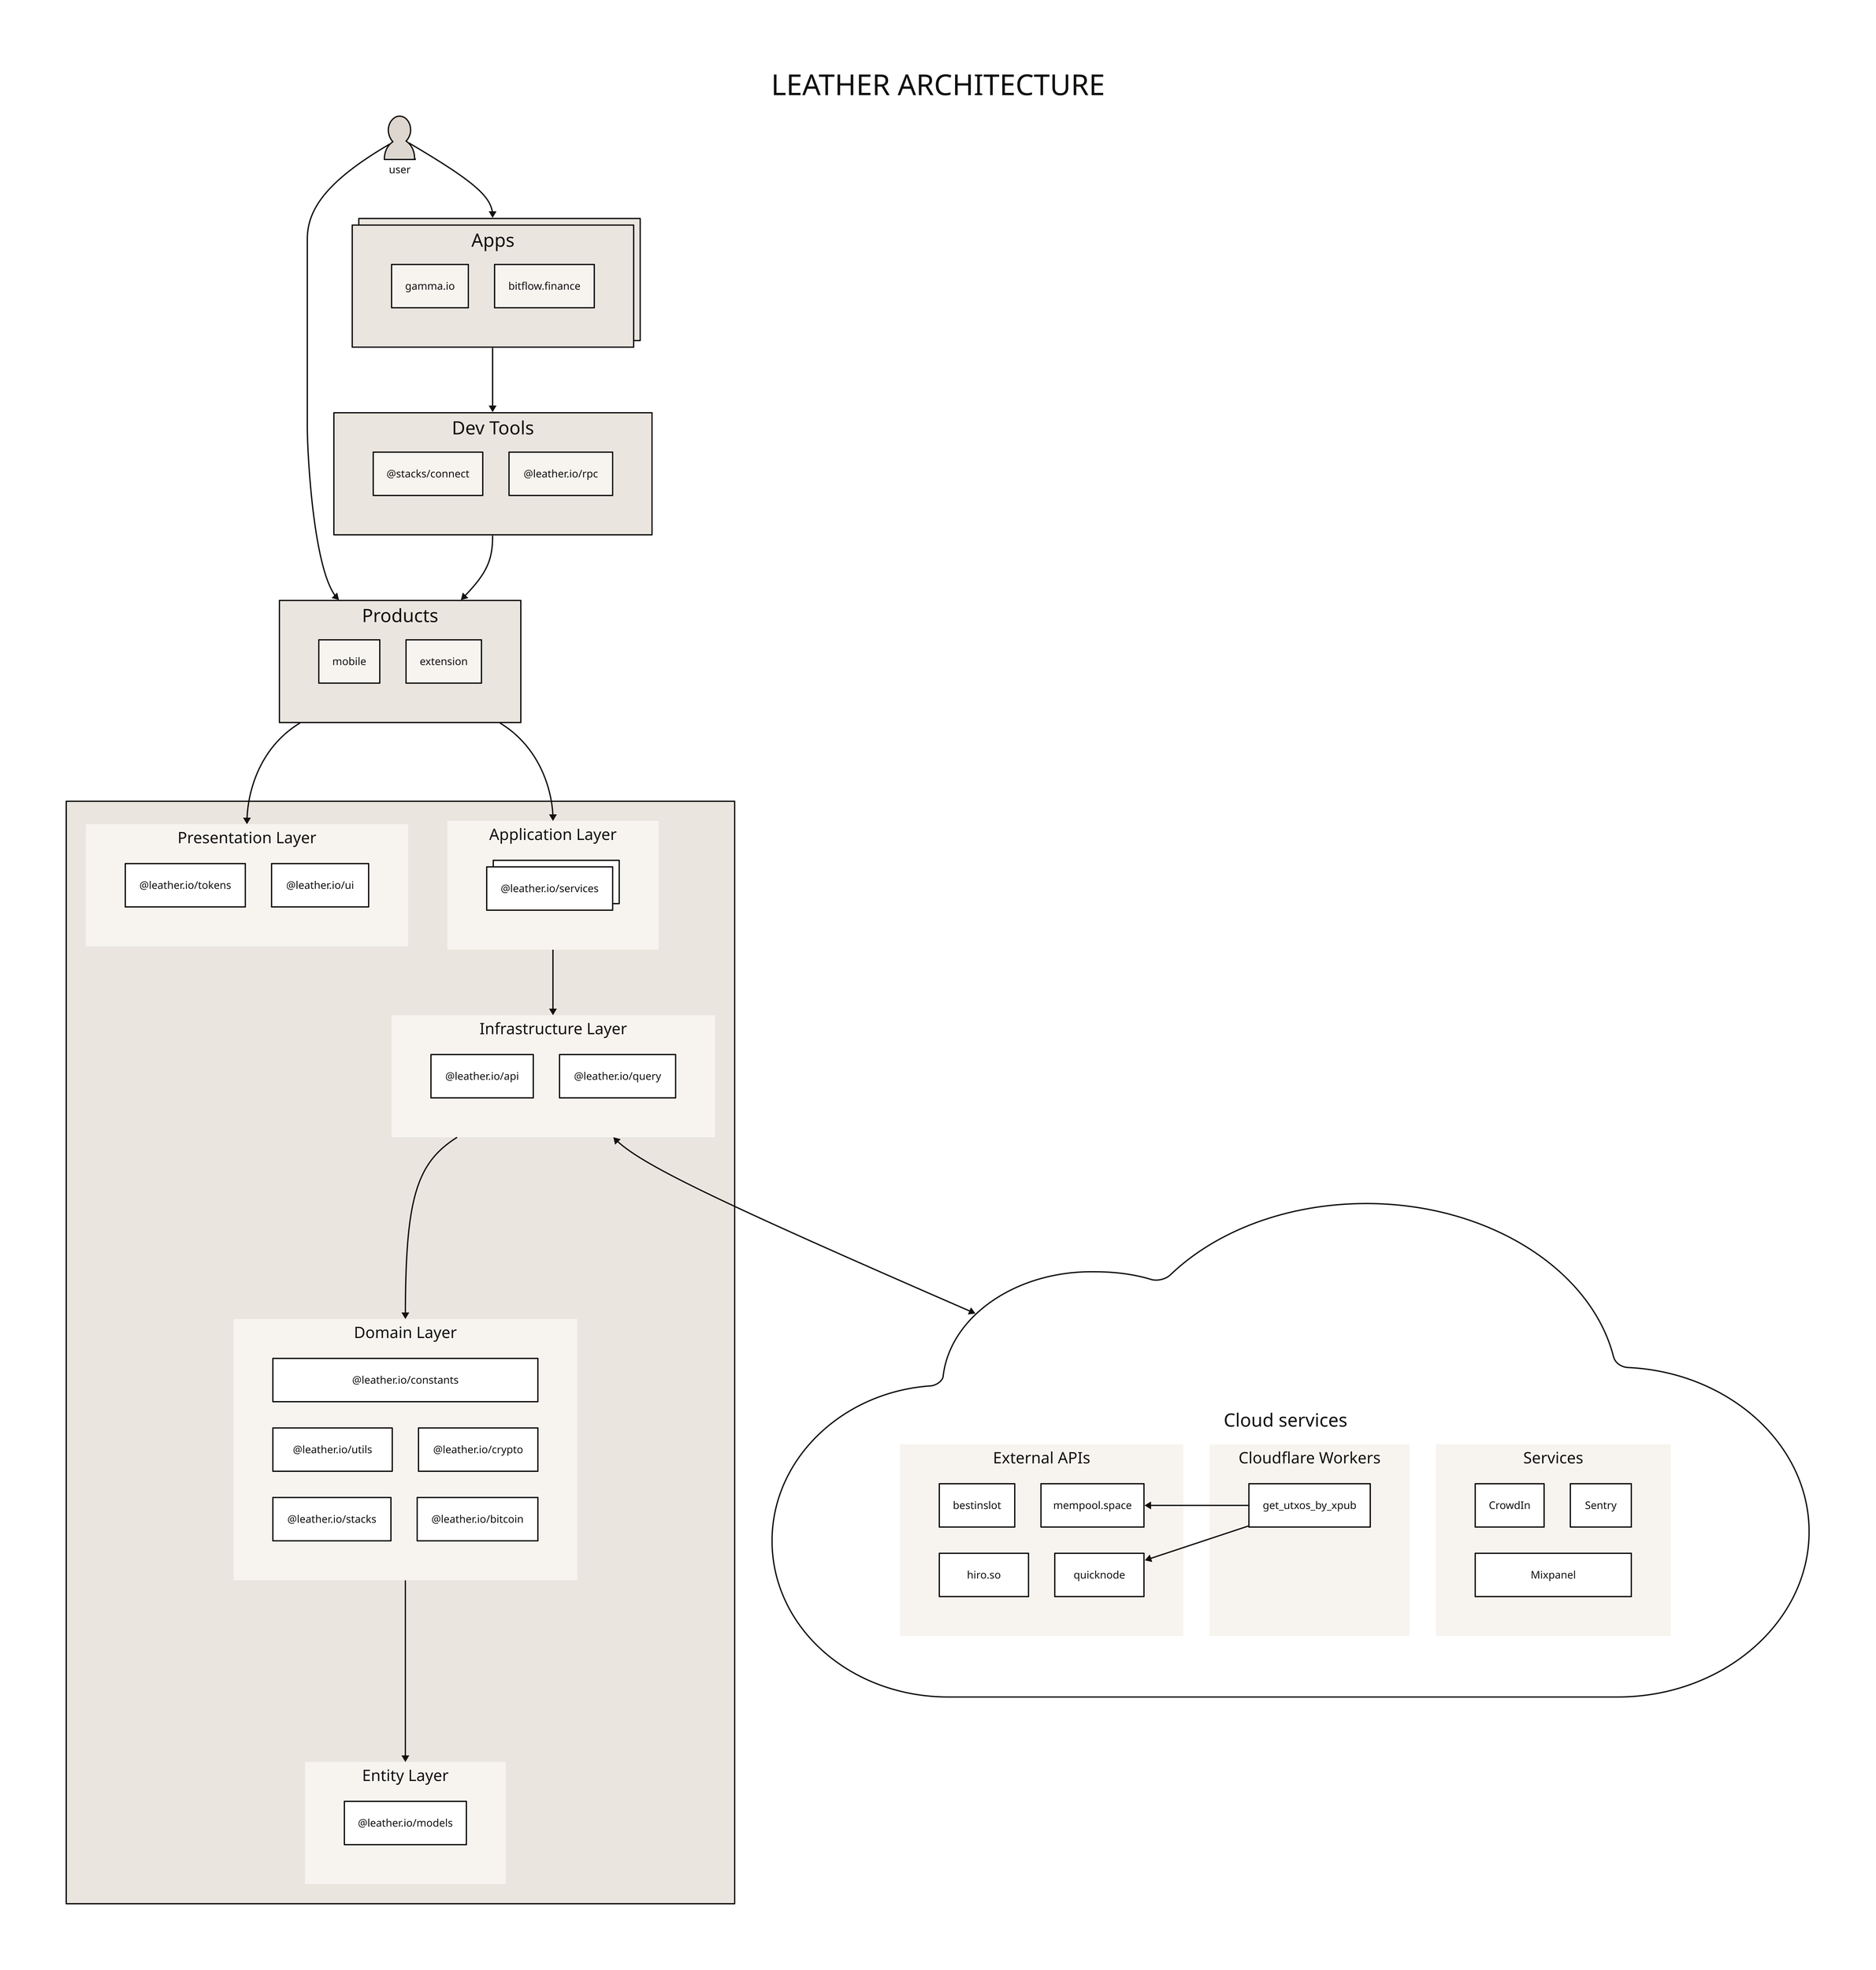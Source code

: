 vars: {
  d2-config: {
    layout-engine: dagre
    theme-overrides: {
      N1: '#12100F'
      N2: '#12100F'
      N4: '#EAE6DF'
      N5: '#CBC6BD'
      N7: '#FFFFFF'
      B1: '#12100F'
      B2: '#433B33'
      B3: '#DDD7CF'
      B4: '#EAE6DF'
      B5: '#F7F4F0'
      B6: '#FFFFFF'
      AA4: '#544D45'
      AA5: '#726B63'
      AB4: '#3B3530'
      AB5: '#6D625B'
    }
  }
}

style.bold: false

title: LEATHER ARCHITECTURE {
  near: top-center
  shape: text
  style: {
    font-size: 44
    italic: true
  }
}

user: {
  shape: person
}

user -> products
user -> apps

mono: {
  label: ''
  entity layer: {
    style: {
      stroke-width: 0
    }
    label: 'Entity Layer'
    grid-rows: 2
    "@leather.io/models"
  }

  domain_layer: {
    label: 'Domain Layer'
    style: {
      stroke-width: 0
    }
    grid-rows: 3
    "@leather.io/constants"
    "@leather.io/utils"
    "@leather.io/crypto"
    "@leather.io/stacks"
    "@leather.io/bitcoin"
  }

  presentation_layer: {
    label: 'Presentation Layer'
    style: {
      stroke-width: 0
    }
    grid-rows: 1
    "@leather.io/tokens"
    "@leather.io/ui"
  }

  infra_layer: {
    label: 'Infrastructure Layer'
    style: {
      stroke-width: 0
    }
    grid-rows: 1
    "@leather.io/api"
    "@leather.io/query"
  }

  application_layer: {
    label: 'Application Layer'
    style: {
      stroke-width: 0
    }
    grid-rows: 1
    "@leather.io/services": {
      style: {
        multiple: true
      }
    }
  }
}

dev_tools: {
  label: 'Dev Tools'
  grid-rows: 1
  "@stacks/connect"
  "@leather.io/rpc"
}
apps: {
  label: "Apps"
  style: {
    multiple: true
  }
  grid-rows: 1
  "gamma.io"
  "bitflow.finance"
}

products: {
  label: "Products"
  grid-rows: 1
  'mobile'
  'extension'
}

external: {
  label: "Cloud services"
  grid-rows: 1
  shape: cloud

  external_apis: {
    label: "External APIs"
    grid-rows: 2
    style: {
      stroke-width: 0
    }

    'bestinslot'
    'mempool.space'
    'hiro.so'
    'quicknode'
  }
  cloudflare_workers: {
    label: "Cloudflare Workers"
    style: {
      stroke-width: 0
    }

    grid-rows: 1
    'get_utxos_by_xpub'
  }
  services: {
    label: "Services"
    style: {
      stroke-width: 0
    }
    grid-rows: 2
    CrowdIn
    Sentry
    Mixpanel
  }
}

mono.infra_layer <-> external

external.cloudflare_workers.get_utxos_by_xpub -> external.external_apis.quicknode
external.cloudflare_workers.get_utxos_by_xpub -> external.external_apis.'mempool.space'

mono.presentation_layer <- products
mono.entity layer <- mono.domain_layer <- mono.infra_layer <- mono.application_layer <- products
apps -> dev_tools
dev_tools -> products
